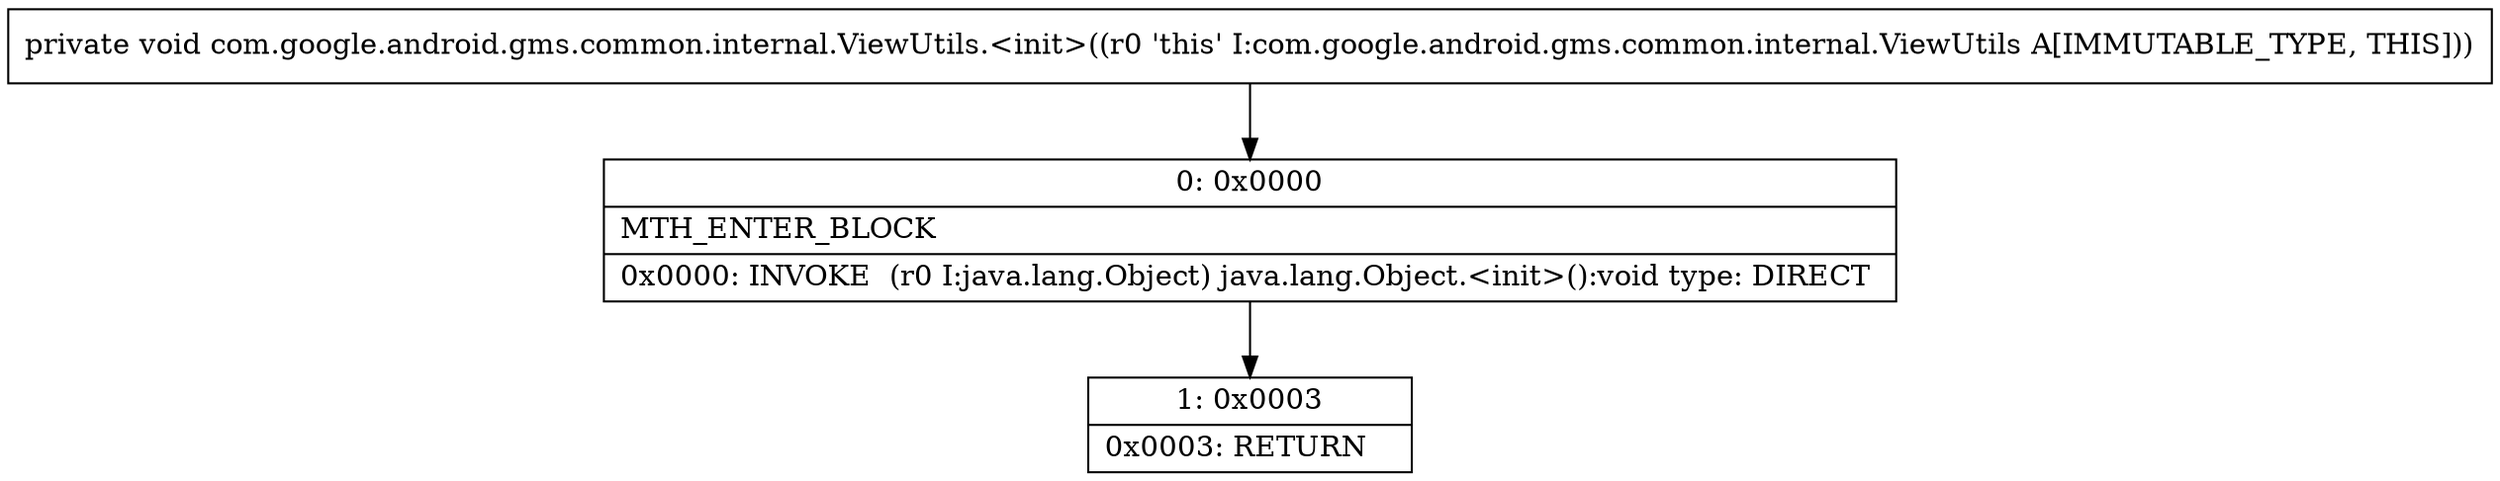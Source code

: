 digraph "CFG forcom.google.android.gms.common.internal.ViewUtils.\<init\>()V" {
Node_0 [shape=record,label="{0\:\ 0x0000|MTH_ENTER_BLOCK\l|0x0000: INVOKE  (r0 I:java.lang.Object) java.lang.Object.\<init\>():void type: DIRECT \l}"];
Node_1 [shape=record,label="{1\:\ 0x0003|0x0003: RETURN   \l}"];
MethodNode[shape=record,label="{private void com.google.android.gms.common.internal.ViewUtils.\<init\>((r0 'this' I:com.google.android.gms.common.internal.ViewUtils A[IMMUTABLE_TYPE, THIS])) }"];
MethodNode -> Node_0;
Node_0 -> Node_1;
}

